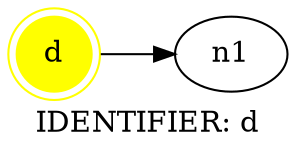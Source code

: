 digraph Plot{
   rankdir = LR;
   label = "IDENTIFIER: d";
    n0[style = filled, color = yellow, label = "d" ,shape = doublecircle];
    n0 -> n1;
}